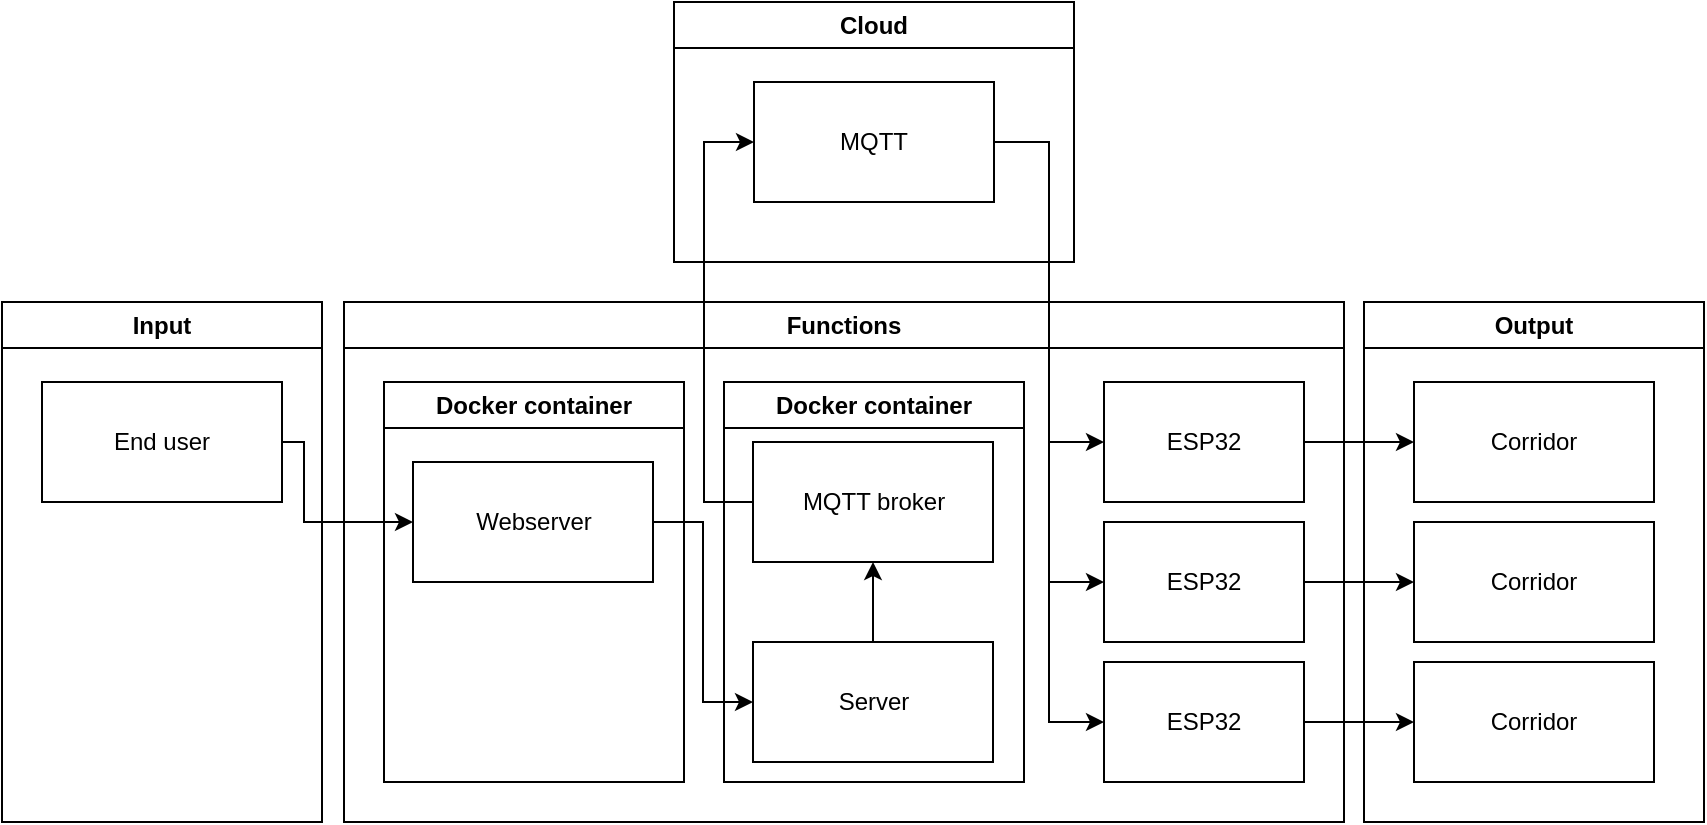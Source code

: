 <mxfile>
    <diagram name="Pagina-1" id="qT1MYwDv3pa1xlJBst-X">
        <mxGraphModel dx="1233" dy="944" grid="1" gridSize="10" guides="1" tooltips="1" connect="1" arrows="1" fold="1" page="1" pageScale="1" pageWidth="1169" pageHeight="827" background="none" math="0" shadow="0">
            <root>
                <mxCell id="0"/>
                <mxCell id="1" parent="0"/>
                <mxCell id="2" value="Input" style="swimlane;whiteSpace=wrap;html=1;fillColor=none;" vertex="1" parent="1">
                    <mxGeometry x="9" y="170" width="160" height="260" as="geometry"/>
                </mxCell>
                <mxCell id="3" value="End user" style="rounded=0;whiteSpace=wrap;html=1;fillColor=none;" vertex="1" parent="2">
                    <mxGeometry x="20" y="40" width="120" height="60" as="geometry"/>
                </mxCell>
                <mxCell id="4" value="Functions" style="swimlane;whiteSpace=wrap;html=1;fillColor=none;" vertex="1" parent="1">
                    <mxGeometry x="180" y="170" width="500" height="260" as="geometry">
                        <mxRectangle x="190" y="10" width="100" height="30" as="alternateBounds"/>
                    </mxGeometry>
                </mxCell>
                <mxCell id="19" value="ESP32" style="rounded=0;whiteSpace=wrap;html=1;fillColor=none;" vertex="1" parent="4">
                    <mxGeometry x="380" y="180" width="100" height="60" as="geometry"/>
                </mxCell>
                <mxCell id="32" value="ESP32" style="rounded=0;whiteSpace=wrap;html=1;fillColor=none;" vertex="1" parent="4">
                    <mxGeometry x="380" y="40" width="100" height="60" as="geometry"/>
                </mxCell>
                <mxCell id="33" value="ESP32" style="rounded=0;whiteSpace=wrap;html=1;fillColor=none;" vertex="1" parent="4">
                    <mxGeometry x="380" y="110" width="100" height="60" as="geometry"/>
                </mxCell>
                <mxCell id="44" value="Docker container" style="swimlane;whiteSpace=wrap;html=1;fillColor=none;" vertex="1" parent="4">
                    <mxGeometry x="190" y="40" width="150" height="200" as="geometry"/>
                </mxCell>
                <mxCell id="31" value="MQTT broker" style="rounded=0;whiteSpace=wrap;html=1;fillColor=none;" vertex="1" parent="44">
                    <mxGeometry x="14.5" y="30" width="120" height="60" as="geometry"/>
                </mxCell>
                <mxCell id="38" value="Server" style="rounded=0;whiteSpace=wrap;html=1;fillColor=none;" vertex="1" parent="44">
                    <mxGeometry x="14.5" y="130" width="120" height="60" as="geometry"/>
                </mxCell>
                <mxCell id="43" style="edgeStyle=orthogonalEdgeStyle;rounded=0;html=1;exitX=0.5;exitY=0;exitDx=0;exitDy=0;entryX=0.5;entryY=1;entryDx=0;entryDy=0;" edge="1" parent="44" source="38" target="31">
                    <mxGeometry relative="1" as="geometry"/>
                </mxCell>
                <mxCell id="50" value="Docker container" style="swimlane;whiteSpace=wrap;html=1;fillColor=none;" vertex="1" parent="4">
                    <mxGeometry x="20" y="40" width="150" height="200" as="geometry"/>
                </mxCell>
                <mxCell id="39" value="Webserver" style="rounded=0;whiteSpace=wrap;html=1;fillColor=none;" vertex="1" parent="50">
                    <mxGeometry x="14.5" y="40" width="120" height="60" as="geometry"/>
                </mxCell>
                <mxCell id="51" style="edgeStyle=orthogonalEdgeStyle;rounded=0;html=1;exitX=1;exitY=0.5;exitDx=0;exitDy=0;entryX=0;entryY=0.5;entryDx=0;entryDy=0;" edge="1" parent="4" source="39" target="38">
                    <mxGeometry relative="1" as="geometry"/>
                </mxCell>
                <mxCell id="24" value="Cloud" style="swimlane;whiteSpace=wrap;html=1;fillColor=none;" vertex="1" parent="4">
                    <mxGeometry x="165" y="-150" width="200" height="130" as="geometry"/>
                </mxCell>
                <mxCell id="25" value="MQTT" style="rounded=0;whiteSpace=wrap;html=1;fillColor=none;" vertex="1" parent="24">
                    <mxGeometry x="40" y="40" width="120" height="60" as="geometry"/>
                </mxCell>
                <mxCell id="34" style="edgeStyle=orthogonalEdgeStyle;rounded=0;html=1;exitX=1;exitY=0.5;exitDx=0;exitDy=0;entryX=0;entryY=0.5;entryDx=0;entryDy=0;" edge="1" parent="4" source="25" target="19">
                    <mxGeometry relative="1" as="geometry"/>
                </mxCell>
                <mxCell id="35" style="edgeStyle=orthogonalEdgeStyle;rounded=0;html=1;exitX=1;exitY=0.5;exitDx=0;exitDy=0;entryX=0;entryY=0.5;entryDx=0;entryDy=0;" edge="1" parent="4" source="25" target="33">
                    <mxGeometry relative="1" as="geometry"/>
                </mxCell>
                <mxCell id="36" style="edgeStyle=orthogonalEdgeStyle;rounded=0;html=1;exitX=1;exitY=0.5;exitDx=0;exitDy=0;entryX=0;entryY=0.5;entryDx=0;entryDy=0;" edge="1" parent="4" source="25" target="32">
                    <mxGeometry relative="1" as="geometry"/>
                </mxCell>
                <mxCell id="45" style="edgeStyle=orthogonalEdgeStyle;rounded=0;html=1;exitX=0;exitY=0.5;exitDx=0;exitDy=0;entryX=0;entryY=0.5;entryDx=0;entryDy=0;" edge="1" parent="4" source="31" target="25">
                    <mxGeometry relative="1" as="geometry">
                        <Array as="points">
                            <mxPoint x="180" y="100"/>
                            <mxPoint x="180" y="-80"/>
                        </Array>
                    </mxGeometry>
                </mxCell>
                <mxCell id="5" value="Output" style="swimlane;whiteSpace=wrap;html=1;fillColor=none;" vertex="1" parent="1">
                    <mxGeometry x="690" y="170" width="170" height="260" as="geometry"/>
                </mxCell>
                <mxCell id="14" value="Corridor" style="rounded=0;whiteSpace=wrap;html=1;fillColor=none;" vertex="1" parent="5">
                    <mxGeometry x="25" y="40" width="120" height="60" as="geometry"/>
                </mxCell>
                <mxCell id="15" value="Corridor" style="rounded=0;whiteSpace=wrap;html=1;fillColor=none;" vertex="1" parent="5">
                    <mxGeometry x="25" y="110" width="120" height="60" as="geometry"/>
                </mxCell>
                <mxCell id="16" value="Corridor" style="rounded=0;whiteSpace=wrap;html=1;fillColor=none;" vertex="1" parent="5">
                    <mxGeometry x="25" y="180" width="120" height="60" as="geometry"/>
                </mxCell>
                <mxCell id="46" style="edgeStyle=orthogonalEdgeStyle;rounded=0;html=1;exitX=1;exitY=0.5;exitDx=0;exitDy=0;entryX=0;entryY=0.5;entryDx=0;entryDy=0;" edge="1" parent="1" source="32" target="14">
                    <mxGeometry relative="1" as="geometry"/>
                </mxCell>
                <mxCell id="47" style="edgeStyle=orthogonalEdgeStyle;rounded=0;html=1;exitX=1;exitY=0.5;exitDx=0;exitDy=0;entryX=0;entryY=0.5;entryDx=0;entryDy=0;" edge="1" parent="1" source="33" target="15">
                    <mxGeometry relative="1" as="geometry"/>
                </mxCell>
                <mxCell id="48" style="edgeStyle=orthogonalEdgeStyle;rounded=0;html=1;exitX=1;exitY=0.5;exitDx=0;exitDy=0;entryX=0;entryY=0.5;entryDx=0;entryDy=0;" edge="1" parent="1" source="19" target="16">
                    <mxGeometry relative="1" as="geometry"/>
                </mxCell>
                <mxCell id="52" style="edgeStyle=orthogonalEdgeStyle;rounded=0;html=1;exitX=1;exitY=0.5;exitDx=0;exitDy=0;entryX=0;entryY=0.5;entryDx=0;entryDy=0;" edge="1" parent="1" source="3" target="39">
                    <mxGeometry relative="1" as="geometry">
                        <Array as="points">
                            <mxPoint x="160" y="240"/>
                            <mxPoint x="160" y="280"/>
                        </Array>
                    </mxGeometry>
                </mxCell>
            </root>
        </mxGraphModel>
    </diagram>
</mxfile>